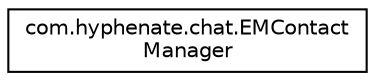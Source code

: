 digraph "类继承关系图"
{
  edge [fontname="Helvetica",fontsize="10",labelfontname="Helvetica",labelfontsize="10"];
  node [fontname="Helvetica",fontsize="10",shape=record];
  rankdir="LR";
  Node1 [label="com.hyphenate.chat.EMContact\lManager",height=0.2,width=0.4,color="black", fillcolor="white", style="filled",URL="$classcom_1_1hyphenate_1_1chat_1_1EMContactManager.html"];
}

